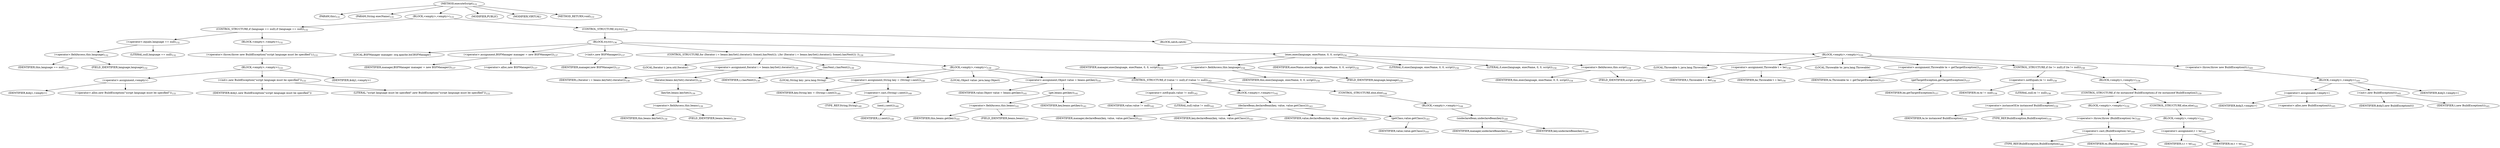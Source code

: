 digraph "executeScript" {  
"127" [label = <(METHOD,executeScript)<SUB>131</SUB>> ]
"128" [label = <(PARAM,this)<SUB>131</SUB>> ]
"129" [label = <(PARAM,String execName)<SUB>131</SUB>> ]
"130" [label = <(BLOCK,&lt;empty&gt;,&lt;empty&gt;)<SUB>131</SUB>> ]
"131" [label = <(CONTROL_STRUCTURE,if (language == null),if (language == null))<SUB>132</SUB>> ]
"132" [label = <(&lt;operator&gt;.equals,language == null)<SUB>132</SUB>> ]
"133" [label = <(&lt;operator&gt;.fieldAccess,this.language)<SUB>132</SUB>> ]
"134" [label = <(IDENTIFIER,this,language == null)<SUB>132</SUB>> ]
"135" [label = <(FIELD_IDENTIFIER,language,language)<SUB>132</SUB>> ]
"136" [label = <(LITERAL,null,language == null)<SUB>132</SUB>> ]
"137" [label = <(BLOCK,&lt;empty&gt;,&lt;empty&gt;)<SUB>132</SUB>> ]
"138" [label = <(&lt;operator&gt;.throw,throw new BuildException(&quot;script language must be specified&quot;);)<SUB>133</SUB>> ]
"139" [label = <(BLOCK,&lt;empty&gt;,&lt;empty&gt;)<SUB>133</SUB>> ]
"140" [label = <(&lt;operator&gt;.assignment,&lt;empty&gt;)> ]
"141" [label = <(IDENTIFIER,$obj1,&lt;empty&gt;)> ]
"142" [label = <(&lt;operator&gt;.alloc,new BuildException(&quot;script language must be specified&quot;))<SUB>133</SUB>> ]
"143" [label = <(&lt;init&gt;,new BuildException(&quot;script language must be specified&quot;))<SUB>133</SUB>> ]
"144" [label = <(IDENTIFIER,$obj1,new BuildException(&quot;script language must be specified&quot;))> ]
"145" [label = <(LITERAL,&quot;script language must be specified&quot;,new BuildException(&quot;script language must be specified&quot;))<SUB>133</SUB>> ]
"146" [label = <(IDENTIFIER,$obj1,&lt;empty&gt;)> ]
"147" [label = <(CONTROL_STRUCTURE,try,try)<SUB>136</SUB>> ]
"148" [label = <(BLOCK,try,try)<SUB>136</SUB>> ]
"6" [label = <(LOCAL,BSFManager manager: org.apache.bsf.BSFManager)> ]
"149" [label = <(&lt;operator&gt;.assignment,BSFManager manager = new BSFManager())<SUB>137</SUB>> ]
"150" [label = <(IDENTIFIER,manager,BSFManager manager = new BSFManager())<SUB>137</SUB>> ]
"151" [label = <(&lt;operator&gt;.alloc,new BSFManager())<SUB>137</SUB>> ]
"152" [label = <(&lt;init&gt;,new BSFManager())<SUB>137</SUB>> ]
"5" [label = <(IDENTIFIER,manager,new BSFManager())<SUB>137</SUB>> ]
"153" [label = <(CONTROL_STRUCTURE,for (Iterator i = beans.keySet().iterator(); Some(i.hasNext()); ),for (Iterator i = beans.keySet().iterator(); Some(i.hasNext()); ))<SUB>139</SUB>> ]
"154" [label = <(LOCAL,Iterator i: java.util.Iterator)> ]
"155" [label = <(&lt;operator&gt;.assignment,Iterator i = beans.keySet().iterator())<SUB>139</SUB>> ]
"156" [label = <(IDENTIFIER,i,Iterator i = beans.keySet().iterator())<SUB>139</SUB>> ]
"157" [label = <(iterator,beans.keySet().iterator())<SUB>139</SUB>> ]
"158" [label = <(keySet,beans.keySet())<SUB>139</SUB>> ]
"159" [label = <(&lt;operator&gt;.fieldAccess,this.beans)<SUB>139</SUB>> ]
"160" [label = <(IDENTIFIER,this,beans.keySet())<SUB>139</SUB>> ]
"161" [label = <(FIELD_IDENTIFIER,beans,beans)<SUB>139</SUB>> ]
"162" [label = <(hasNext,i.hasNext())<SUB>139</SUB>> ]
"163" [label = <(IDENTIFIER,i,i.hasNext())<SUB>139</SUB>> ]
"164" [label = <(BLOCK,&lt;empty&gt;,&lt;empty&gt;)<SUB>139</SUB>> ]
"165" [label = <(LOCAL,String key: java.lang.String)> ]
"166" [label = <(&lt;operator&gt;.assignment,String key = (String) i.next())<SUB>140</SUB>> ]
"167" [label = <(IDENTIFIER,key,String key = (String) i.next())<SUB>140</SUB>> ]
"168" [label = <(&lt;operator&gt;.cast,(String) i.next())<SUB>140</SUB>> ]
"169" [label = <(TYPE_REF,String,String)<SUB>140</SUB>> ]
"170" [label = <(next,i.next())<SUB>140</SUB>> ]
"171" [label = <(IDENTIFIER,i,i.next())<SUB>140</SUB>> ]
"172" [label = <(LOCAL,Object value: java.lang.Object)> ]
"173" [label = <(&lt;operator&gt;.assignment,Object value = beans.get(key))<SUB>141</SUB>> ]
"174" [label = <(IDENTIFIER,value,Object value = beans.get(key))<SUB>141</SUB>> ]
"175" [label = <(get,beans.get(key))<SUB>141</SUB>> ]
"176" [label = <(&lt;operator&gt;.fieldAccess,this.beans)<SUB>141</SUB>> ]
"177" [label = <(IDENTIFIER,this,beans.get(key))<SUB>141</SUB>> ]
"178" [label = <(FIELD_IDENTIFIER,beans,beans)<SUB>141</SUB>> ]
"179" [label = <(IDENTIFIER,key,beans.get(key))<SUB>141</SUB>> ]
"180" [label = <(CONTROL_STRUCTURE,if (value != null),if (value != null))<SUB>142</SUB>> ]
"181" [label = <(&lt;operator&gt;.notEquals,value != null)<SUB>142</SUB>> ]
"182" [label = <(IDENTIFIER,value,value != null)<SUB>142</SUB>> ]
"183" [label = <(LITERAL,null,value != null)<SUB>142</SUB>> ]
"184" [label = <(BLOCK,&lt;empty&gt;,&lt;empty&gt;)<SUB>142</SUB>> ]
"185" [label = <(declareBean,declareBean(key, value, value.getClass()))<SUB>143</SUB>> ]
"186" [label = <(IDENTIFIER,manager,declareBean(key, value, value.getClass()))<SUB>143</SUB>> ]
"187" [label = <(IDENTIFIER,key,declareBean(key, value, value.getClass()))<SUB>143</SUB>> ]
"188" [label = <(IDENTIFIER,value,declareBean(key, value, value.getClass()))<SUB>143</SUB>> ]
"189" [label = <(getClass,value.getClass())<SUB>143</SUB>> ]
"190" [label = <(IDENTIFIER,value,value.getClass())<SUB>143</SUB>> ]
"191" [label = <(CONTROL_STRUCTURE,else,else)<SUB>144</SUB>> ]
"192" [label = <(BLOCK,&lt;empty&gt;,&lt;empty&gt;)<SUB>144</SUB>> ]
"193" [label = <(undeclareBean,undeclareBean(key))<SUB>149</SUB>> ]
"194" [label = <(IDENTIFIER,manager,undeclareBean(key))<SUB>149</SUB>> ]
"195" [label = <(IDENTIFIER,key,undeclareBean(key))<SUB>149</SUB>> ]
"196" [label = <(exec,exec(language, execName, 0, 0, script))<SUB>154</SUB>> ]
"197" [label = <(IDENTIFIER,manager,exec(language, execName, 0, 0, script))<SUB>154</SUB>> ]
"198" [label = <(&lt;operator&gt;.fieldAccess,this.language)<SUB>154</SUB>> ]
"199" [label = <(IDENTIFIER,this,exec(language, execName, 0, 0, script))<SUB>154</SUB>> ]
"200" [label = <(FIELD_IDENTIFIER,language,language)<SUB>154</SUB>> ]
"201" [label = <(IDENTIFIER,execName,exec(language, execName, 0, 0, script))<SUB>154</SUB>> ]
"202" [label = <(LITERAL,0,exec(language, execName, 0, 0, script))<SUB>154</SUB>> ]
"203" [label = <(LITERAL,0,exec(language, execName, 0, 0, script))<SUB>154</SUB>> ]
"204" [label = <(&lt;operator&gt;.fieldAccess,this.script)<SUB>154</SUB>> ]
"205" [label = <(IDENTIFIER,this,exec(language, execName, 0, 0, script))<SUB>154</SUB>> ]
"206" [label = <(FIELD_IDENTIFIER,script,script)<SUB>154</SUB>> ]
"207" [label = <(BLOCK,catch,catch)> ]
"208" [label = <(BLOCK,&lt;empty&gt;,&lt;empty&gt;)<SUB>155</SUB>> ]
"209" [label = <(LOCAL,Throwable t: java.lang.Throwable)> ]
"210" [label = <(&lt;operator&gt;.assignment,Throwable t = be)<SUB>156</SUB>> ]
"211" [label = <(IDENTIFIER,t,Throwable t = be)<SUB>156</SUB>> ]
"212" [label = <(IDENTIFIER,be,Throwable t = be)<SUB>156</SUB>> ]
"213" [label = <(LOCAL,Throwable te: java.lang.Throwable)> ]
"214" [label = <(&lt;operator&gt;.assignment,Throwable te = getTargetException())<SUB>157</SUB>> ]
"215" [label = <(IDENTIFIER,te,Throwable te = getTargetException())<SUB>157</SUB>> ]
"216" [label = <(getTargetException,getTargetException())<SUB>157</SUB>> ]
"217" [label = <(IDENTIFIER,be,getTargetException())<SUB>157</SUB>> ]
"218" [label = <(CONTROL_STRUCTURE,if (te != null),if (te != null))<SUB>158</SUB>> ]
"219" [label = <(&lt;operator&gt;.notEquals,te != null)<SUB>158</SUB>> ]
"220" [label = <(IDENTIFIER,te,te != null)<SUB>158</SUB>> ]
"221" [label = <(LITERAL,null,te != null)<SUB>158</SUB>> ]
"222" [label = <(BLOCK,&lt;empty&gt;,&lt;empty&gt;)<SUB>158</SUB>> ]
"223" [label = <(CONTROL_STRUCTURE,if (te instanceof BuildException),if (te instanceof BuildException))<SUB>159</SUB>> ]
"224" [label = <(&lt;operator&gt;.instanceOf,te instanceof BuildException)<SUB>159</SUB>> ]
"225" [label = <(IDENTIFIER,te,te instanceof BuildException)<SUB>159</SUB>> ]
"226" [label = <(TYPE_REF,BuildException,BuildException)<SUB>159</SUB>> ]
"227" [label = <(BLOCK,&lt;empty&gt;,&lt;empty&gt;)<SUB>159</SUB>> ]
"228" [label = <(&lt;operator&gt;.throw,throw (BuildException) te;)<SUB>160</SUB>> ]
"229" [label = <(&lt;operator&gt;.cast,(BuildException) te)<SUB>160</SUB>> ]
"230" [label = <(TYPE_REF,BuildException,BuildException)<SUB>160</SUB>> ]
"231" [label = <(IDENTIFIER,te,(BuildException) te)<SUB>160</SUB>> ]
"232" [label = <(CONTROL_STRUCTURE,else,else)<SUB>161</SUB>> ]
"233" [label = <(BLOCK,&lt;empty&gt;,&lt;empty&gt;)<SUB>161</SUB>> ]
"234" [label = <(&lt;operator&gt;.assignment,t = te)<SUB>162</SUB>> ]
"235" [label = <(IDENTIFIER,t,t = te)<SUB>162</SUB>> ]
"236" [label = <(IDENTIFIER,te,t = te)<SUB>162</SUB>> ]
"237" [label = <(&lt;operator&gt;.throw,throw new BuildException(t);)<SUB>165</SUB>> ]
"238" [label = <(BLOCK,&lt;empty&gt;,&lt;empty&gt;)<SUB>165</SUB>> ]
"239" [label = <(&lt;operator&gt;.assignment,&lt;empty&gt;)> ]
"240" [label = <(IDENTIFIER,$obj3,&lt;empty&gt;)> ]
"241" [label = <(&lt;operator&gt;.alloc,new BuildException(t))<SUB>165</SUB>> ]
"242" [label = <(&lt;init&gt;,new BuildException(t))<SUB>165</SUB>> ]
"243" [label = <(IDENTIFIER,$obj3,new BuildException(t))> ]
"244" [label = <(IDENTIFIER,t,new BuildException(t))<SUB>165</SUB>> ]
"245" [label = <(IDENTIFIER,$obj3,&lt;empty&gt;)> ]
"246" [label = <(MODIFIER,PUBLIC)> ]
"247" [label = <(MODIFIER,VIRTUAL)> ]
"248" [label = <(METHOD_RETURN,void)<SUB>131</SUB>> ]
  "127" -> "128" 
  "127" -> "129" 
  "127" -> "130" 
  "127" -> "246" 
  "127" -> "247" 
  "127" -> "248" 
  "130" -> "131" 
  "130" -> "147" 
  "131" -> "132" 
  "131" -> "137" 
  "132" -> "133" 
  "132" -> "136" 
  "133" -> "134" 
  "133" -> "135" 
  "137" -> "138" 
  "138" -> "139" 
  "139" -> "140" 
  "139" -> "143" 
  "139" -> "146" 
  "140" -> "141" 
  "140" -> "142" 
  "143" -> "144" 
  "143" -> "145" 
  "147" -> "148" 
  "147" -> "207" 
  "148" -> "6" 
  "148" -> "149" 
  "148" -> "152" 
  "148" -> "153" 
  "148" -> "196" 
  "149" -> "150" 
  "149" -> "151" 
  "152" -> "5" 
  "153" -> "154" 
  "153" -> "155" 
  "153" -> "162" 
  "153" -> "164" 
  "155" -> "156" 
  "155" -> "157" 
  "157" -> "158" 
  "158" -> "159" 
  "159" -> "160" 
  "159" -> "161" 
  "162" -> "163" 
  "164" -> "165" 
  "164" -> "166" 
  "164" -> "172" 
  "164" -> "173" 
  "164" -> "180" 
  "166" -> "167" 
  "166" -> "168" 
  "168" -> "169" 
  "168" -> "170" 
  "170" -> "171" 
  "173" -> "174" 
  "173" -> "175" 
  "175" -> "176" 
  "175" -> "179" 
  "176" -> "177" 
  "176" -> "178" 
  "180" -> "181" 
  "180" -> "184" 
  "180" -> "191" 
  "181" -> "182" 
  "181" -> "183" 
  "184" -> "185" 
  "185" -> "186" 
  "185" -> "187" 
  "185" -> "188" 
  "185" -> "189" 
  "189" -> "190" 
  "191" -> "192" 
  "192" -> "193" 
  "193" -> "194" 
  "193" -> "195" 
  "196" -> "197" 
  "196" -> "198" 
  "196" -> "201" 
  "196" -> "202" 
  "196" -> "203" 
  "196" -> "204" 
  "198" -> "199" 
  "198" -> "200" 
  "204" -> "205" 
  "204" -> "206" 
  "207" -> "208" 
  "208" -> "209" 
  "208" -> "210" 
  "208" -> "213" 
  "208" -> "214" 
  "208" -> "218" 
  "208" -> "237" 
  "210" -> "211" 
  "210" -> "212" 
  "214" -> "215" 
  "214" -> "216" 
  "216" -> "217" 
  "218" -> "219" 
  "218" -> "222" 
  "219" -> "220" 
  "219" -> "221" 
  "222" -> "223" 
  "223" -> "224" 
  "223" -> "227" 
  "223" -> "232" 
  "224" -> "225" 
  "224" -> "226" 
  "227" -> "228" 
  "228" -> "229" 
  "229" -> "230" 
  "229" -> "231" 
  "232" -> "233" 
  "233" -> "234" 
  "234" -> "235" 
  "234" -> "236" 
  "237" -> "238" 
  "238" -> "239" 
  "238" -> "242" 
  "238" -> "245" 
  "239" -> "240" 
  "239" -> "241" 
  "242" -> "243" 
  "242" -> "244" 
}

